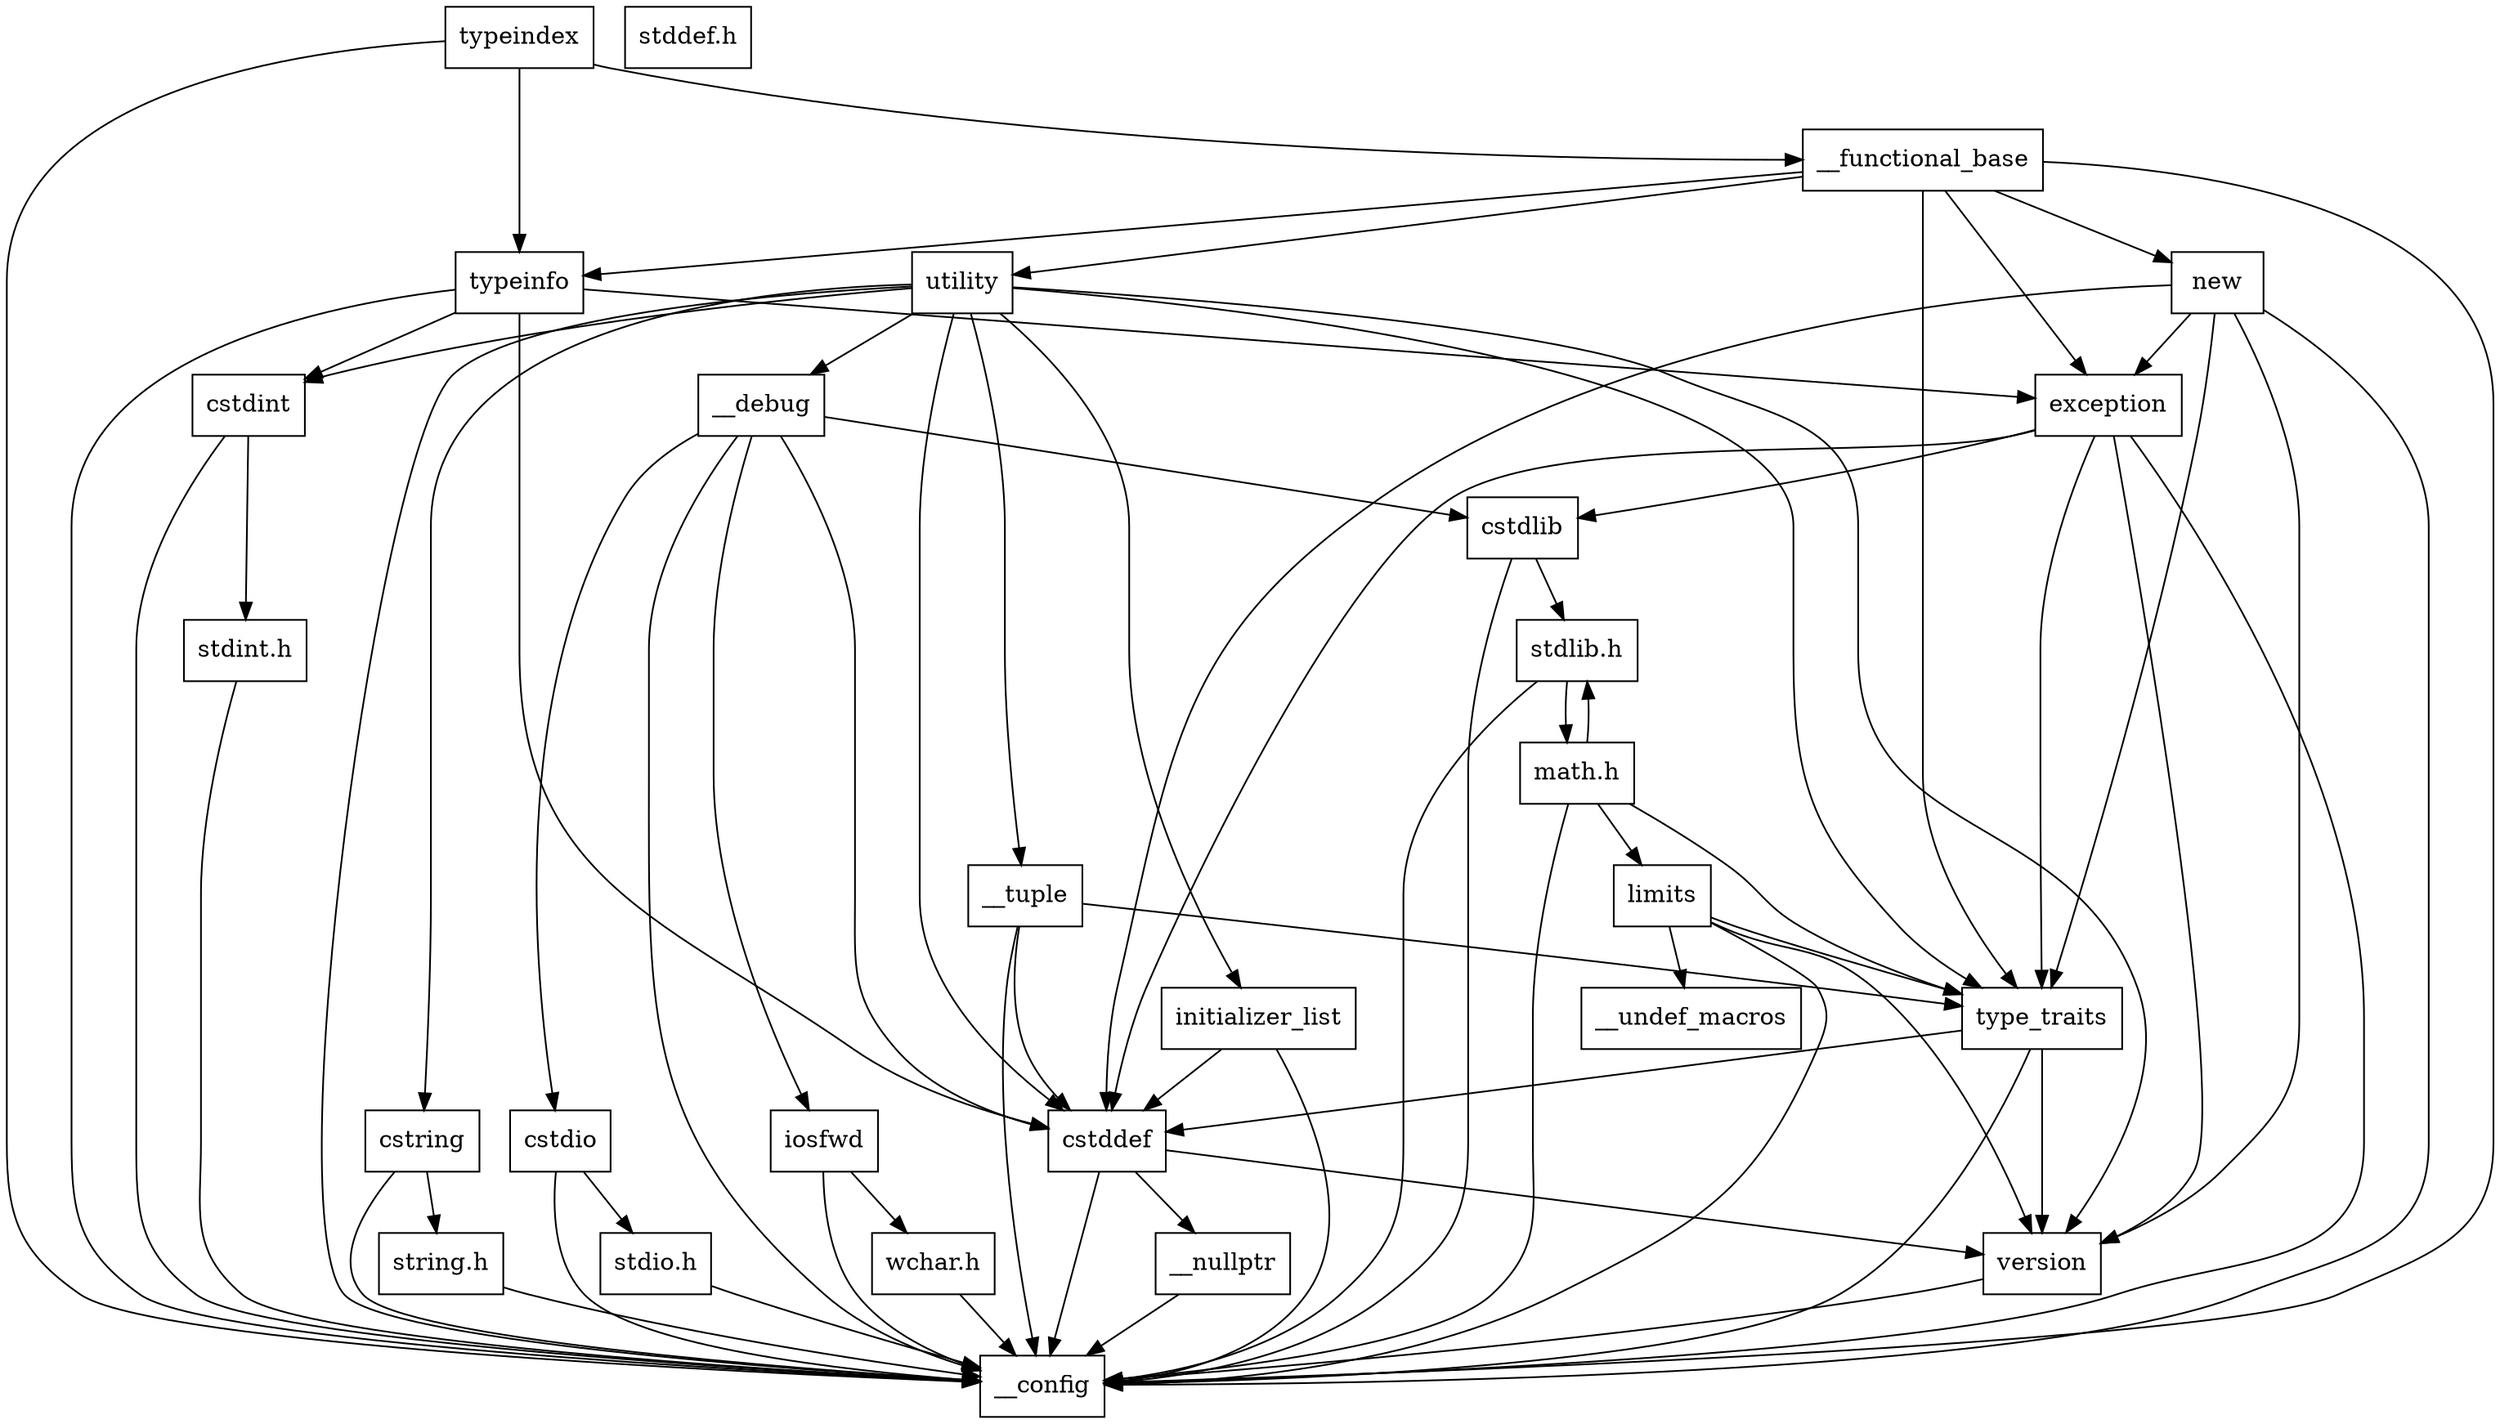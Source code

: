 digraph "dependencies" {
  header_1 [ shape="box", label="typeindex"];
  header_2 [ shape="box", label="__config"];
  header_11 [ shape="box", label="typeinfo"];
  header_12 [ shape="box", label="exception"];
  header_13 [ shape="box", label="cstddef"];
  header_14 [ shape="box", label="version"];
  header_17 [ shape="box", label="__nullptr"];
  header_18 [ shape="box", label="cstdlib"];
  header_19 [ shape="box", label="stdlib.h"];
  header_22 [ shape="box", label="stddef.h"];
  header_53 [ shape="box", label="math.h"];
  header_65 [ shape="box", label="type_traits"];
  header_66 [ shape="box", label="limits"];
  header_67 [ shape="box", label="__undef_macros"];
  header_68 [ shape="box", label="cstdint"];
  header_69 [ shape="box", label="stdint.h"];
  header_74 [ shape="box", label="__functional_base"];
  header_75 [ shape="box", label="new"];
  header_76 [ shape="box", label="utility"];
  header_77 [ shape="box", label="__tuple"];
  header_78 [ shape="box", label="initializer_list"];
  header_79 [ shape="box", label="cstring"];
  header_80 [ shape="box", label="string.h"];
  header_83 [ shape="box", label="__debug"];
  header_84 [ shape="box", label="iosfwd"];
  header_85 [ shape="box", label="wchar.h"];
  header_93 [ shape="box", label="cstdio"];
  header_94 [ shape="box", label="stdio.h"];
  header_12 -> header_2;
  header_12 -> header_13;
  header_12 -> header_18;
  header_12 -> header_65;
  header_12 -> header_14;
  header_18 -> header_2;
  header_18 -> header_19;
  header_68 -> header_2;
  header_68 -> header_69;
  header_79 -> header_2;
  header_79 -> header_80;
  header_76 -> header_2;
  header_76 -> header_77;
  header_76 -> header_65;
  header_76 -> header_78;
  header_76 -> header_13;
  header_76 -> header_79;
  header_76 -> header_68;
  header_76 -> header_14;
  header_76 -> header_83;
  header_17 -> header_2;
  header_77 -> header_2;
  header_77 -> header_13;
  header_77 -> header_65;
  header_69 -> header_2;
  header_83 -> header_2;
  header_83 -> header_84;
  header_83 -> header_18;
  header_83 -> header_93;
  header_83 -> header_13;
  header_78 -> header_2;
  header_78 -> header_13;
  header_66 -> header_2;
  header_66 -> header_65;
  header_66 -> header_67;
  header_66 -> header_14;
  header_84 -> header_2;
  header_84 -> header_85;
  header_94 -> header_2;
  header_11 -> header_2;
  header_11 -> header_12;
  header_11 -> header_13;
  header_11 -> header_68;
  header_93 -> header_2;
  header_93 -> header_94;
  header_85 -> header_2;
  header_65 -> header_2;
  header_65 -> header_13;
  header_65 -> header_14;
  header_53 -> header_2;
  header_53 -> header_19;
  header_53 -> header_65;
  header_53 -> header_66;
  header_80 -> header_2;
  header_14 -> header_2;
  header_13 -> header_2;
  header_13 -> header_14;
  header_13 -> header_17;
  header_1 -> header_2;
  header_1 -> header_11;
  header_1 -> header_74;
  header_74 -> header_2;
  header_74 -> header_65;
  header_74 -> header_11;
  header_74 -> header_12;
  header_74 -> header_75;
  header_74 -> header_76;
  header_75 -> header_2;
  header_75 -> header_12;
  header_75 -> header_65;
  header_75 -> header_13;
  header_75 -> header_14;
  header_19 -> header_2;
  header_19 -> header_53;
}